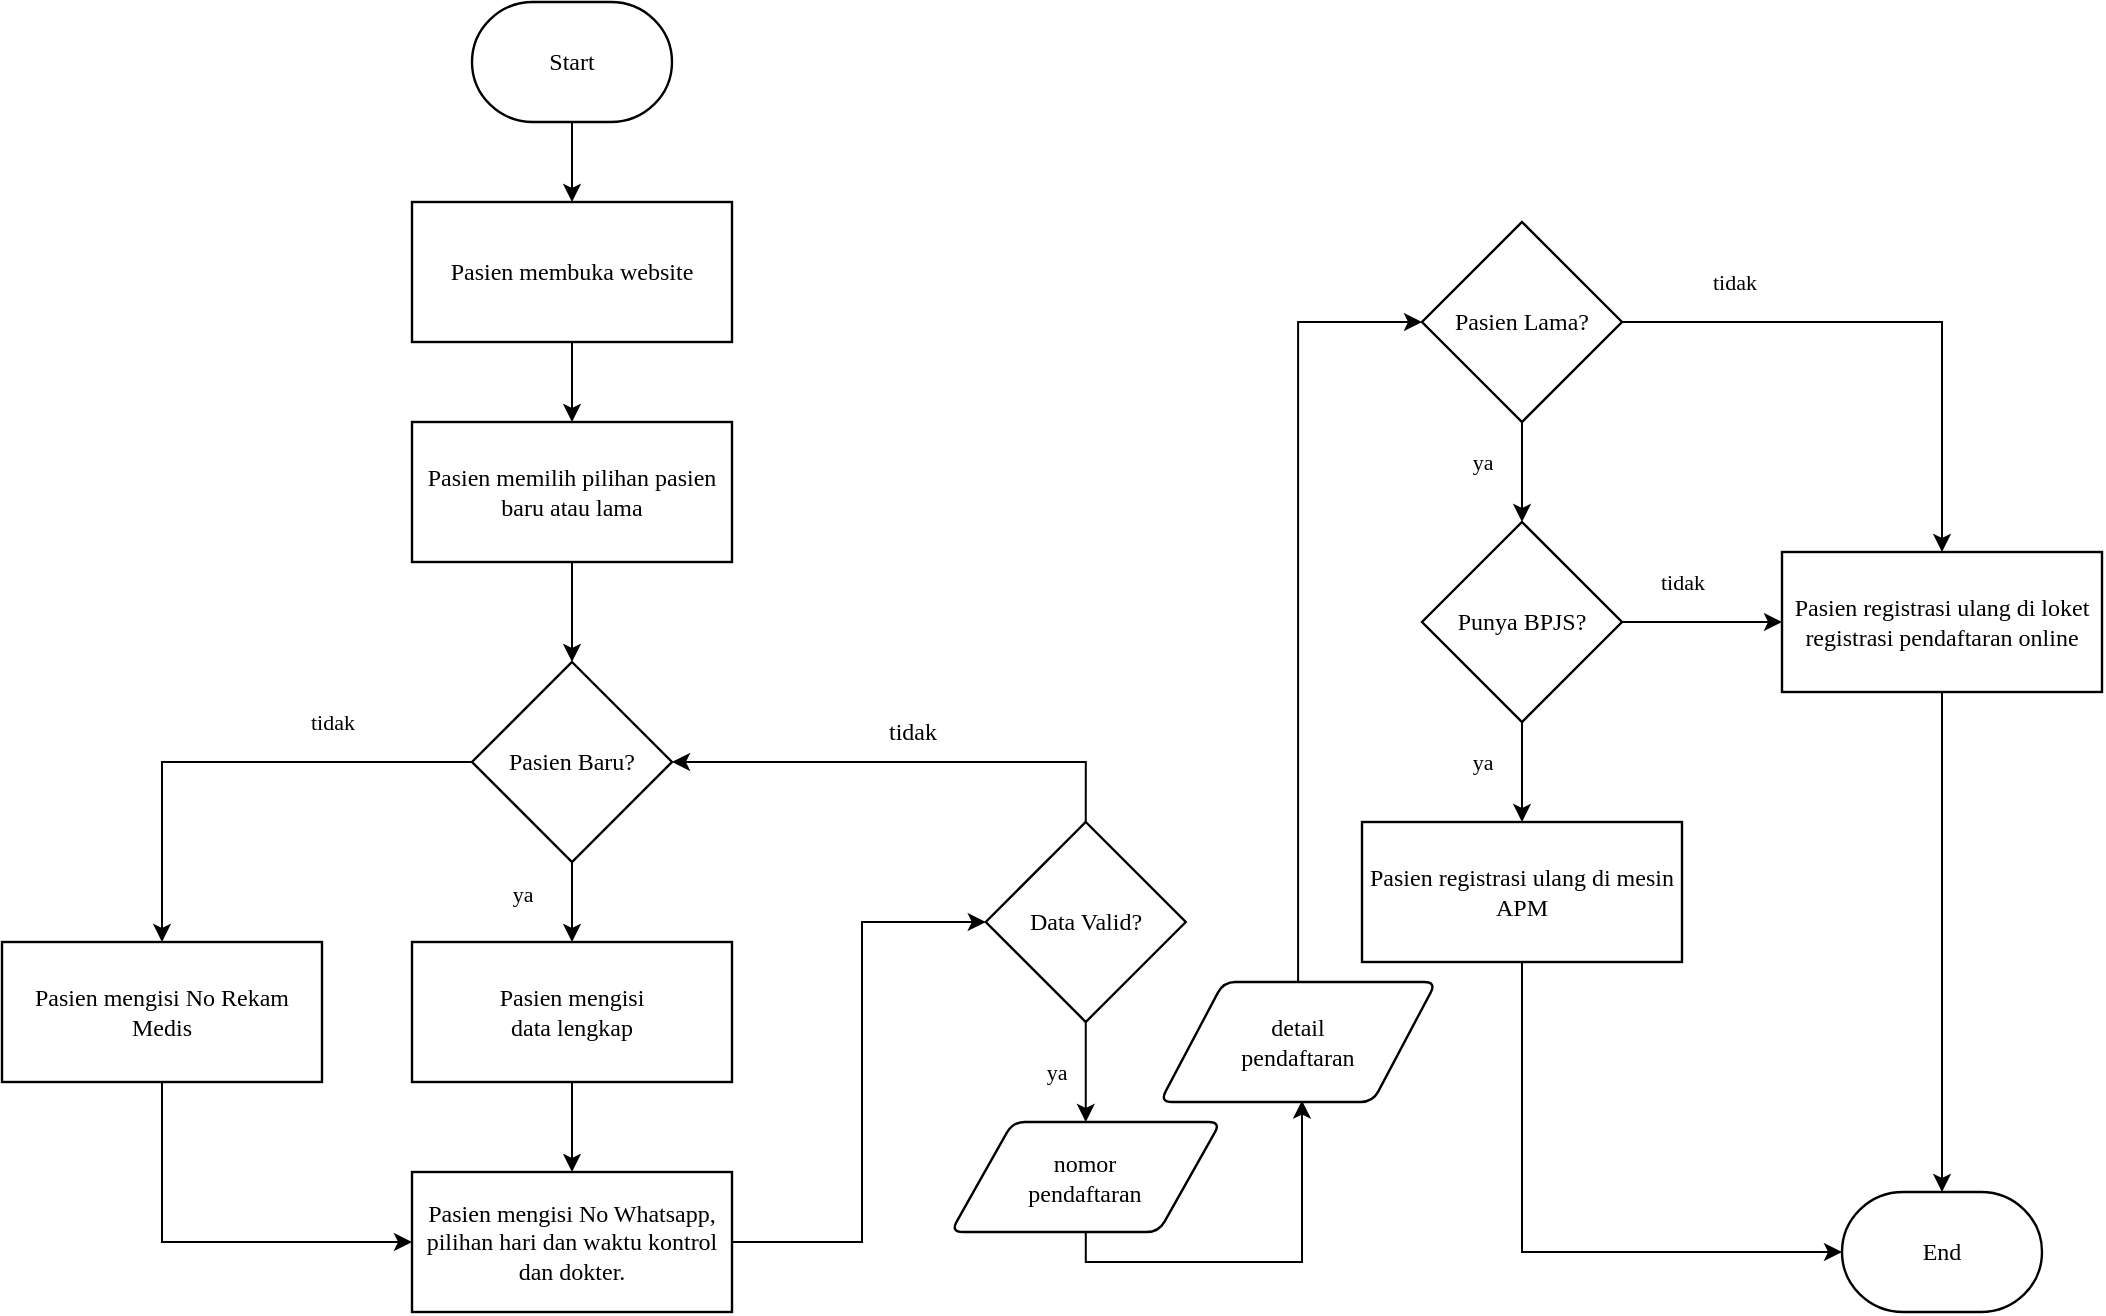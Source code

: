 <mxfile version="23.0.1" type="device">
  <diagram id="C5RBs43oDa-KdzZeNtuy" name="Page-1">
    <mxGraphModel dx="2369" dy="1263" grid="1" gridSize="10" guides="1" tooltips="1" connect="1" arrows="1" fold="1" page="1" pageScale="1" pageWidth="827" pageHeight="1169" math="0" shadow="0">
      <root>
        <mxCell id="WIyWlLk6GJQsqaUBKTNV-0" />
        <mxCell id="WIyWlLk6GJQsqaUBKTNV-1" parent="WIyWlLk6GJQsqaUBKTNV-0" />
        <mxCell id="zNRL3hvFCWsXp410hIXS-46" style="edgeStyle=orthogonalEdgeStyle;rounded=0;orthogonalLoop=1;jettySize=auto;html=1;entryX=0.5;entryY=0;entryDx=0;entryDy=0;" edge="1" parent="WIyWlLk6GJQsqaUBKTNV-1" source="zNRL3hvFCWsXp410hIXS-1" target="zNRL3hvFCWsXp410hIXS-43">
          <mxGeometry relative="1" as="geometry" />
        </mxCell>
        <mxCell id="zNRL3hvFCWsXp410hIXS-1" value="&lt;font style=&quot;font-size: 12px;&quot;&gt;Start&lt;/font&gt;" style="strokeWidth=1.2;html=1;shape=mxgraph.flowchart.terminator;whiteSpace=wrap;fontFamily=Poppins;labelBorderColor=none;labelBackgroundColor=none;fontSource=https%3A%2F%2Ffonts.googleapis.com%2Fcss%3Ffamily%3DPoppins;fontSize=12;fontStyle=0" vertex="1" parent="WIyWlLk6GJQsqaUBKTNV-1">
          <mxGeometry x="345" y="590" width="100" height="60" as="geometry" />
        </mxCell>
        <mxCell id="zNRL3hvFCWsXp410hIXS-2" value="&lt;font&gt;End&lt;/font&gt;" style="strokeWidth=1.2;html=1;shape=mxgraph.flowchart.terminator;whiteSpace=wrap;fontFamily=Poppins;labelBorderColor=none;labelBackgroundColor=none;fontSource=https%3A%2F%2Ffonts.googleapis.com%2Fcss%3Ffamily%3DPoppins;fontStyle=0" vertex="1" parent="WIyWlLk6GJQsqaUBKTNV-1">
          <mxGeometry x="1030" y="1185" width="100" height="60" as="geometry" />
        </mxCell>
        <mxCell id="zNRL3hvFCWsXp410hIXS-3" value="&lt;font&gt;Pasien memilih pilihan pasien baru atau lama&lt;br&gt;&lt;/font&gt;" style="rounded=1;whiteSpace=wrap;html=1;absoluteArcSize=1;arcSize=0;strokeWidth=1.2;strokeColor=default;perimeterSpacing=0;fontFamily=Poppins;labelBorderColor=none;labelBackgroundColor=none;fontSource=https%3A%2F%2Ffonts.googleapis.com%2Fcss%3Ffamily%3DPoppins;fontStyle=0" vertex="1" parent="WIyWlLk6GJQsqaUBKTNV-1">
          <mxGeometry x="315" y="800" width="160" height="70" as="geometry" />
        </mxCell>
        <mxCell id="zNRL3hvFCWsXp410hIXS-4" style="edgeStyle=orthogonalEdgeStyle;rounded=0;orthogonalLoop=1;jettySize=auto;html=1;entryX=0.5;entryY=0;entryDx=0;entryDy=0;fontFamily=Poppins;labelBorderColor=none;labelBackgroundColor=none;fontSource=https%3A%2F%2Ffonts.googleapis.com%2Fcss%3Ffamily%3DPoppins;fontStyle=0" edge="1" parent="WIyWlLk6GJQsqaUBKTNV-1" source="zNRL3hvFCWsXp410hIXS-8" target="zNRL3hvFCWsXp410hIXS-11">
          <mxGeometry relative="1" as="geometry" />
        </mxCell>
        <mxCell id="zNRL3hvFCWsXp410hIXS-5" value="ya" style="edgeLabel;html=1;align=center;verticalAlign=middle;resizable=0;points=[];fontFamily=Poppins;labelBorderColor=none;labelBackgroundColor=none;fontSource=https%3A%2F%2Ffonts.googleapis.com%2Fcss%3Ffamily%3DPoppins;fontStyle=0" vertex="1" connectable="0" parent="zNRL3hvFCWsXp410hIXS-4">
          <mxGeometry x="-0.12" y="-2" relative="1" as="geometry">
            <mxPoint x="-23" y="-2" as="offset" />
          </mxGeometry>
        </mxCell>
        <mxCell id="zNRL3hvFCWsXp410hIXS-6" style="edgeStyle=orthogonalEdgeStyle;rounded=0;orthogonalLoop=1;jettySize=auto;html=1;entryX=0.5;entryY=0;entryDx=0;entryDy=0;exitX=0;exitY=0.5;exitDx=0;exitDy=0;exitPerimeter=0;fontFamily=Poppins;labelBorderColor=none;labelBackgroundColor=none;fontSource=https%3A%2F%2Ffonts.googleapis.com%2Fcss%3Ffamily%3DPoppins;fontStyle=0" edge="1" parent="WIyWlLk6GJQsqaUBKTNV-1" source="zNRL3hvFCWsXp410hIXS-8" target="zNRL3hvFCWsXp410hIXS-13">
          <mxGeometry relative="1" as="geometry">
            <mxPoint x="300" y="1000" as="sourcePoint" />
          </mxGeometry>
        </mxCell>
        <mxCell id="zNRL3hvFCWsXp410hIXS-7" value="tidak" style="edgeLabel;html=1;align=center;verticalAlign=middle;resizable=0;points=[];fontFamily=Poppins;labelBorderColor=none;labelBackgroundColor=none;fontSource=https%3A%2F%2Ffonts.googleapis.com%2Fcss%3Ffamily%3DPoppins;fontStyle=0" vertex="1" connectable="0" parent="zNRL3hvFCWsXp410hIXS-6">
          <mxGeometry x="-0.424" y="1" relative="1" as="geometry">
            <mxPoint y="-21" as="offset" />
          </mxGeometry>
        </mxCell>
        <mxCell id="zNRL3hvFCWsXp410hIXS-8" value="Pasien Baru?" style="strokeWidth=1.2;html=1;shape=mxgraph.flowchart.decision;whiteSpace=wrap;fontFamily=Poppins;labelBorderColor=none;labelBackgroundColor=none;fontSource=https%3A%2F%2Ffonts.googleapis.com%2Fcss%3Ffamily%3DPoppins;fontStyle=0" vertex="1" parent="WIyWlLk6GJQsqaUBKTNV-1">
          <mxGeometry x="345" y="920" width="100" height="100" as="geometry" />
        </mxCell>
        <mxCell id="zNRL3hvFCWsXp410hIXS-9" style="edgeStyle=orthogonalEdgeStyle;rounded=0;orthogonalLoop=1;jettySize=auto;html=1;entryX=0.5;entryY=0;entryDx=0;entryDy=0;entryPerimeter=0;fontFamily=Poppins;labelBorderColor=none;labelBackgroundColor=none;fontSource=https%3A%2F%2Ffonts.googleapis.com%2Fcss%3Ffamily%3DPoppins;fontStyle=0" edge="1" parent="WIyWlLk6GJQsqaUBKTNV-1" source="zNRL3hvFCWsXp410hIXS-3" target="zNRL3hvFCWsXp410hIXS-8">
          <mxGeometry relative="1" as="geometry" />
        </mxCell>
        <mxCell id="zNRL3hvFCWsXp410hIXS-10" style="edgeStyle=orthogonalEdgeStyle;rounded=0;orthogonalLoop=1;jettySize=auto;html=1;entryX=0.5;entryY=0;entryDx=0;entryDy=0;fontFamily=Poppins;labelBorderColor=none;labelBackgroundColor=none;fontSource=https%3A%2F%2Ffonts.googleapis.com%2Fcss%3Ffamily%3DPoppins;fontStyle=0" edge="1" parent="WIyWlLk6GJQsqaUBKTNV-1" source="zNRL3hvFCWsXp410hIXS-11" target="zNRL3hvFCWsXp410hIXS-14">
          <mxGeometry relative="1" as="geometry" />
        </mxCell>
        <mxCell id="zNRL3hvFCWsXp410hIXS-11" value="&lt;font&gt;Pasien mengisi &lt;br&gt;data lengkap&lt;/font&gt;" style="rounded=1;whiteSpace=wrap;html=1;absoluteArcSize=1;arcSize=0;strokeWidth=1.2;strokeColor=default;perimeterSpacing=0;fontFamily=Poppins;labelBorderColor=none;labelBackgroundColor=none;fontSource=https%3A%2F%2Ffonts.googleapis.com%2Fcss%3Ffamily%3DPoppins;fontStyle=0" vertex="1" parent="WIyWlLk6GJQsqaUBKTNV-1">
          <mxGeometry x="315" y="1060" width="160" height="70" as="geometry" />
        </mxCell>
        <mxCell id="zNRL3hvFCWsXp410hIXS-12" style="edgeStyle=orthogonalEdgeStyle;rounded=0;orthogonalLoop=1;jettySize=auto;html=1;entryX=0;entryY=0.5;entryDx=0;entryDy=0;exitX=0.5;exitY=1;exitDx=0;exitDy=0;fontFamily=Poppins;labelBorderColor=none;labelBackgroundColor=none;fontSource=https%3A%2F%2Ffonts.googleapis.com%2Fcss%3Ffamily%3DPoppins;fontStyle=0" edge="1" parent="WIyWlLk6GJQsqaUBKTNV-1" source="zNRL3hvFCWsXp410hIXS-13" target="zNRL3hvFCWsXp410hIXS-14">
          <mxGeometry relative="1" as="geometry" />
        </mxCell>
        <mxCell id="zNRL3hvFCWsXp410hIXS-13" value="&lt;font&gt;Pasien mengisi No Rekam Medis&lt;br&gt;&lt;/font&gt;" style="rounded=1;whiteSpace=wrap;html=1;absoluteArcSize=1;arcSize=0;strokeWidth=1.2;strokeColor=default;perimeterSpacing=0;fontFamily=Poppins;labelBorderColor=none;labelBackgroundColor=none;fontSource=https%3A%2F%2Ffonts.googleapis.com%2Fcss%3Ffamily%3DPoppins;fontStyle=0" vertex="1" parent="WIyWlLk6GJQsqaUBKTNV-1">
          <mxGeometry x="110" y="1060" width="160" height="70" as="geometry" />
        </mxCell>
        <mxCell id="zNRL3hvFCWsXp410hIXS-14" value="&lt;font&gt;Pasien mengisi No Whatsapp, pilihan hari dan waktu kontrol&lt;br&gt;dan dokter.&lt;br&gt;&lt;/font&gt;" style="rounded=1;whiteSpace=wrap;html=1;absoluteArcSize=1;arcSize=0;strokeWidth=1.2;strokeColor=default;perimeterSpacing=0;fontFamily=Poppins;labelBorderColor=none;labelBackgroundColor=none;fontSource=https%3A%2F%2Ffonts.googleapis.com%2Fcss%3Ffamily%3DPoppins;fontStyle=0" vertex="1" parent="WIyWlLk6GJQsqaUBKTNV-1">
          <mxGeometry x="315" y="1175" width="160" height="70" as="geometry" />
        </mxCell>
        <mxCell id="zNRL3hvFCWsXp410hIXS-15" style="edgeStyle=orthogonalEdgeStyle;rounded=0;orthogonalLoop=1;jettySize=auto;html=1;entryX=0.5;entryY=0;entryDx=0;entryDy=0;fontFamily=Poppins;labelBorderColor=none;labelBackgroundColor=none;fontSource=https%3A%2F%2Ffonts.googleapis.com%2Fcss%3Ffamily%3DPoppins;fontStyle=0" edge="1" parent="WIyWlLk6GJQsqaUBKTNV-1" source="zNRL3hvFCWsXp410hIXS-17" target="zNRL3hvFCWsXp410hIXS-19">
          <mxGeometry relative="1" as="geometry" />
        </mxCell>
        <mxCell id="zNRL3hvFCWsXp410hIXS-16" value="&lt;div&gt;ya&lt;/div&gt;" style="edgeLabel;html=1;align=center;verticalAlign=middle;resizable=0;points=[];fontFamily=Poppins;labelBorderColor=none;labelBackgroundColor=none;fontSource=https%3A%2F%2Ffonts.googleapis.com%2Fcss%3Ffamily%3DPoppins;fontStyle=0" vertex="1" connectable="0" parent="zNRL3hvFCWsXp410hIXS-15">
          <mxGeometry x="-0.541" y="2" relative="1" as="geometry">
            <mxPoint x="-17" y="13" as="offset" />
          </mxGeometry>
        </mxCell>
        <mxCell id="zNRL3hvFCWsXp410hIXS-17" value="Data Valid?" style="strokeWidth=1.2;html=1;shape=mxgraph.flowchart.decision;whiteSpace=wrap;fontFamily=Poppins;labelBorderColor=none;labelBackgroundColor=none;fontSource=https%3A%2F%2Ffonts.googleapis.com%2Fcss%3Ffamily%3DPoppins;fontStyle=0" vertex="1" parent="WIyWlLk6GJQsqaUBKTNV-1">
          <mxGeometry x="601.88" y="1000" width="100" height="100" as="geometry" />
        </mxCell>
        <mxCell id="zNRL3hvFCWsXp410hIXS-19" value="&lt;font&gt;nomor&lt;br&gt;pendaftaran&lt;/font&gt;" style="shape=parallelogram;html=1;strokeWidth=1.2;perimeter=parallelogramPerimeter;whiteSpace=wrap;rounded=1;arcSize=12;size=0.23;spacing=10;spacingLeft=30;spacingRight=30;fontFamily=Poppins;labelBorderColor=none;labelBackgroundColor=none;fontSource=https%3A%2F%2Ffonts.googleapis.com%2Fcss%3Ffamily%3DPoppins;fontStyle=0" vertex="1" parent="WIyWlLk6GJQsqaUBKTNV-1">
          <mxGeometry x="584.39" y="1150" width="134.99" height="55" as="geometry" />
        </mxCell>
        <mxCell id="zNRL3hvFCWsXp410hIXS-20" style="edgeStyle=orthogonalEdgeStyle;rounded=0;orthogonalLoop=1;jettySize=auto;html=1;entryX=0;entryY=0.5;entryDx=0;entryDy=0;entryPerimeter=0;fontFamily=Poppins;labelBorderColor=none;labelBackgroundColor=none;fontSource=https%3A%2F%2Ffonts.googleapis.com%2Fcss%3Ffamily%3DPoppins;fontStyle=0" edge="1" parent="WIyWlLk6GJQsqaUBKTNV-1" source="zNRL3hvFCWsXp410hIXS-14" target="zNRL3hvFCWsXp410hIXS-17">
          <mxGeometry relative="1" as="geometry">
            <Array as="points">
              <mxPoint x="540" y="1210" />
              <mxPoint x="540" y="1050" />
            </Array>
          </mxGeometry>
        </mxCell>
        <mxCell id="zNRL3hvFCWsXp410hIXS-21" style="edgeStyle=orthogonalEdgeStyle;rounded=0;orthogonalLoop=1;jettySize=auto;html=1;entryX=1;entryY=0.5;entryDx=0;entryDy=0;entryPerimeter=0;exitX=0.5;exitY=0;exitDx=0;exitDy=0;exitPerimeter=0;fontFamily=Poppins;labelBorderColor=none;labelBackgroundColor=none;fontSource=https%3A%2F%2Ffonts.googleapis.com%2Fcss%3Ffamily%3DPoppins;fontStyle=0" edge="1" parent="WIyWlLk6GJQsqaUBKTNV-1" source="zNRL3hvFCWsXp410hIXS-17" target="zNRL3hvFCWsXp410hIXS-8">
          <mxGeometry relative="1" as="geometry">
            <mxPoint x="610" y="990" as="sourcePoint" />
            <mxPoint x="400" y="890" as="targetPoint" />
            <Array as="points">
              <mxPoint x="652" y="970" />
            </Array>
          </mxGeometry>
        </mxCell>
        <mxCell id="zNRL3hvFCWsXp410hIXS-22" value="tidak" style="text;html=1;align=center;verticalAlign=middle;resizable=0;points=[];autosize=1;strokeColor=none;fillColor=none;fontFamily=Poppins;labelBorderColor=none;labelBackgroundColor=none;fontSource=https%3A%2F%2Ffonts.googleapis.com%2Fcss%3Ffamily%3DPoppins;fontStyle=0" vertex="1" parent="WIyWlLk6GJQsqaUBKTNV-1">
          <mxGeometry x="540" y="940" width="50" height="30" as="geometry" />
        </mxCell>
        <mxCell id="zNRL3hvFCWsXp410hIXS-27" value="&lt;font&gt;Pasien registrasi ulang di mesin APM&lt;br&gt;&lt;/font&gt;" style="rounded=1;whiteSpace=wrap;html=1;absoluteArcSize=1;arcSize=0;strokeWidth=1.2;strokeColor=default;perimeterSpacing=0;fontFamily=Poppins;labelBorderColor=none;labelBackgroundColor=none;fontSource=https%3A%2F%2Ffonts.googleapis.com%2Fcss%3Ffamily%3DPoppins;fontStyle=0" vertex="1" parent="WIyWlLk6GJQsqaUBKTNV-1">
          <mxGeometry x="790" y="1000" width="160" height="70" as="geometry" />
        </mxCell>
        <mxCell id="zNRL3hvFCWsXp410hIXS-28" value="&lt;font&gt;Pasien registrasi ulang di loket registrasi pendaftaran online&lt;br&gt;&lt;/font&gt;" style="rounded=1;whiteSpace=wrap;html=1;absoluteArcSize=1;arcSize=0;strokeWidth=1.2;strokeColor=default;perimeterSpacing=0;fontFamily=Poppins;labelBorderColor=none;labelBackgroundColor=none;fontSource=https%3A%2F%2Ffonts.googleapis.com%2Fcss%3Ffamily%3DPoppins;fontStyle=0" vertex="1" parent="WIyWlLk6GJQsqaUBKTNV-1">
          <mxGeometry x="1000" y="865" width="160" height="70" as="geometry" />
        </mxCell>
        <mxCell id="zNRL3hvFCWsXp410hIXS-30" style="edgeStyle=orthogonalEdgeStyle;rounded=0;orthogonalLoop=1;jettySize=auto;html=1;entryX=0.5;entryY=0;entryDx=0;entryDy=0;entryPerimeter=0;fontFamily=Poppins;labelBorderColor=none;labelBackgroundColor=none;fontSource=https%3A%2F%2Ffonts.googleapis.com%2Fcss%3Ffamily%3DPoppins;fontStyle=0" edge="1" parent="WIyWlLk6GJQsqaUBKTNV-1" source="zNRL3hvFCWsXp410hIXS-28" target="zNRL3hvFCWsXp410hIXS-2">
          <mxGeometry relative="1" as="geometry" />
        </mxCell>
        <mxCell id="zNRL3hvFCWsXp410hIXS-31" style="edgeStyle=orthogonalEdgeStyle;rounded=0;orthogonalLoop=1;jettySize=auto;html=1;entryX=0;entryY=0.5;entryDx=0;entryDy=0;entryPerimeter=0;fontFamily=Poppins;labelBorderColor=none;labelBackgroundColor=none;fontSource=https%3A%2F%2Ffonts.googleapis.com%2Fcss%3Ffamily%3DPoppins;fontStyle=0" edge="1" parent="WIyWlLk6GJQsqaUBKTNV-1" source="zNRL3hvFCWsXp410hIXS-27" target="zNRL3hvFCWsXp410hIXS-2">
          <mxGeometry relative="1" as="geometry">
            <Array as="points">
              <mxPoint x="870" y="1215" />
            </Array>
          </mxGeometry>
        </mxCell>
        <mxCell id="zNRL3hvFCWsXp410hIXS-33" value="" style="edgeStyle=orthogonalEdgeStyle;rounded=0;orthogonalLoop=1;jettySize=auto;html=1;entryX=0.515;entryY=0.988;entryDx=0;entryDy=0;fontFamily=Poppins;labelBorderColor=none;labelBackgroundColor=none;fontSource=https%3A%2F%2Ffonts.googleapis.com%2Fcss%3Ffamily%3DPoppins;fontStyle=0;entryPerimeter=0;" edge="1" parent="WIyWlLk6GJQsqaUBKTNV-1" source="zNRL3hvFCWsXp410hIXS-19" target="zNRL3hvFCWsXp410hIXS-48">
          <mxGeometry relative="1" as="geometry">
            <mxPoint x="900" y="880" as="targetPoint" />
            <Array as="points">
              <mxPoint x="652" y="1220" />
              <mxPoint x="760" y="1220" />
              <mxPoint x="760" y="1139" />
            </Array>
            <mxPoint x="728" y="1220" as="sourcePoint" />
          </mxGeometry>
        </mxCell>
        <mxCell id="zNRL3hvFCWsXp410hIXS-35" style="edgeStyle=orthogonalEdgeStyle;rounded=0;orthogonalLoop=1;jettySize=auto;html=1;entryX=0.5;entryY=0;entryDx=0;entryDy=0;fontFamily=Poppins;fontSource=https%3A%2F%2Ffonts.googleapis.com%2Fcss%3Ffamily%3DPoppins;" edge="1" parent="WIyWlLk6GJQsqaUBKTNV-1" source="zNRL3hvFCWsXp410hIXS-26" target="zNRL3hvFCWsXp410hIXS-27">
          <mxGeometry relative="1" as="geometry" />
        </mxCell>
        <mxCell id="zNRL3hvFCWsXp410hIXS-37" style="edgeStyle=orthogonalEdgeStyle;rounded=0;orthogonalLoop=1;jettySize=auto;html=1;entryX=0.5;entryY=0;entryDx=0;entryDy=0;fontFamily=Poppins;fontSource=https%3A%2F%2Ffonts.googleapis.com%2Fcss%3Ffamily%3DPoppins;" edge="1" parent="WIyWlLk6GJQsqaUBKTNV-1" source="zNRL3hvFCWsXp410hIXS-32" target="zNRL3hvFCWsXp410hIXS-28">
          <mxGeometry relative="1" as="geometry" />
        </mxCell>
        <mxCell id="zNRL3hvFCWsXp410hIXS-38" value="tidak" style="edgeLabel;html=1;align=center;verticalAlign=middle;resizable=0;points=[];fontFamily=Poppins;fontSource=https%3A%2F%2Ffonts.googleapis.com%2Fcss%3Ffamily%3DPoppins;" vertex="1" connectable="0" parent="zNRL3hvFCWsXp410hIXS-37">
          <mxGeometry x="-0.608" relative="1" as="geometry">
            <mxPoint x="2" y="-20" as="offset" />
          </mxGeometry>
        </mxCell>
        <mxCell id="zNRL3hvFCWsXp410hIXS-39" value="ya" style="edgeLabel;html=1;align=center;verticalAlign=middle;resizable=0;points=[];fontFamily=Poppins;fontSource=https%3A%2F%2Ffonts.googleapis.com%2Fcss%3Ffamily%3DPoppins;" vertex="1" connectable="0" parent="zNRL3hvFCWsXp410hIXS-37">
          <mxGeometry x="-0.608" relative="1" as="geometry">
            <mxPoint x="-124" y="70" as="offset" />
          </mxGeometry>
        </mxCell>
        <mxCell id="zNRL3hvFCWsXp410hIXS-40" value="ya" style="edgeLabel;html=1;align=center;verticalAlign=middle;resizable=0;points=[];fontFamily=Poppins;fontSource=https%3A%2F%2Ffonts.googleapis.com%2Fcss%3Ffamily%3DPoppins;" vertex="1" connectable="0" parent="zNRL3hvFCWsXp410hIXS-37">
          <mxGeometry x="-0.608" relative="1" as="geometry">
            <mxPoint x="-124" y="220" as="offset" />
          </mxGeometry>
        </mxCell>
        <mxCell id="zNRL3hvFCWsXp410hIXS-42" value="tidak" style="edgeLabel;html=1;align=center;verticalAlign=middle;resizable=0;points=[];fontFamily=Poppins;fontSource=https%3A%2F%2Ffonts.googleapis.com%2Fcss%3Ffamily%3DPoppins;" vertex="1" connectable="0" parent="zNRL3hvFCWsXp410hIXS-37">
          <mxGeometry x="-0.608" relative="1" as="geometry">
            <mxPoint x="-24" y="130" as="offset" />
          </mxGeometry>
        </mxCell>
        <mxCell id="zNRL3hvFCWsXp410hIXS-32" value="Pasien Lama?" style="strokeWidth=1.2;html=1;shape=mxgraph.flowchart.decision;whiteSpace=wrap;fontFamily=Poppins;labelBorderColor=none;labelBackgroundColor=none;fontSource=https%3A%2F%2Ffonts.googleapis.com%2Fcss%3Ffamily%3DPoppins;fontStyle=0" vertex="1" parent="WIyWlLk6GJQsqaUBKTNV-1">
          <mxGeometry x="820" y="700" width="100" height="100" as="geometry" />
        </mxCell>
        <mxCell id="zNRL3hvFCWsXp410hIXS-36" value="" style="edgeStyle=orthogonalEdgeStyle;rounded=0;orthogonalLoop=1;jettySize=auto;html=1;entryX=0.5;entryY=0;entryDx=0;entryDy=0;fontFamily=Poppins;fontSource=https%3A%2F%2Ffonts.googleapis.com%2Fcss%3Ffamily%3DPoppins;" edge="1" parent="WIyWlLk6GJQsqaUBKTNV-1" source="zNRL3hvFCWsXp410hIXS-32" target="zNRL3hvFCWsXp410hIXS-26">
          <mxGeometry relative="1" as="geometry">
            <mxPoint x="870" y="830" as="sourcePoint" />
            <mxPoint x="870" y="1000" as="targetPoint" />
          </mxGeometry>
        </mxCell>
        <mxCell id="zNRL3hvFCWsXp410hIXS-41" style="edgeStyle=orthogonalEdgeStyle;rounded=0;orthogonalLoop=1;jettySize=auto;html=1;entryX=0;entryY=0.5;entryDx=0;entryDy=0;fontFamily=Poppins;fontSource=https%3A%2F%2Ffonts.googleapis.com%2Fcss%3Ffamily%3DPoppins;" edge="1" parent="WIyWlLk6GJQsqaUBKTNV-1" source="zNRL3hvFCWsXp410hIXS-26" target="zNRL3hvFCWsXp410hIXS-28">
          <mxGeometry relative="1" as="geometry" />
        </mxCell>
        <mxCell id="zNRL3hvFCWsXp410hIXS-26" value="Punya BPJS?" style="strokeWidth=1.2;html=1;shape=mxgraph.flowchart.decision;whiteSpace=wrap;fontFamily=Poppins;labelBorderColor=none;labelBackgroundColor=none;fontSource=https%3A%2F%2Ffonts.googleapis.com%2Fcss%3Ffamily%3DPoppins;fontStyle=0" vertex="1" parent="WIyWlLk6GJQsqaUBKTNV-1">
          <mxGeometry x="820" y="850" width="100" height="100" as="geometry" />
        </mxCell>
        <mxCell id="zNRL3hvFCWsXp410hIXS-47" style="edgeStyle=orthogonalEdgeStyle;rounded=0;orthogonalLoop=1;jettySize=auto;html=1;entryX=0.5;entryY=0;entryDx=0;entryDy=0;" edge="1" parent="WIyWlLk6GJQsqaUBKTNV-1" source="zNRL3hvFCWsXp410hIXS-43" target="zNRL3hvFCWsXp410hIXS-3">
          <mxGeometry relative="1" as="geometry" />
        </mxCell>
        <mxCell id="zNRL3hvFCWsXp410hIXS-43" value="&lt;font&gt;Pasien membuka website&lt;br&gt;&lt;/font&gt;" style="rounded=1;whiteSpace=wrap;html=1;absoluteArcSize=1;arcSize=0;strokeWidth=1.2;strokeColor=default;perimeterSpacing=0;fontFamily=Poppins;labelBorderColor=none;labelBackgroundColor=none;fontSource=https%3A%2F%2Ffonts.googleapis.com%2Fcss%3Ffamily%3DPoppins;fontStyle=0" vertex="1" parent="WIyWlLk6GJQsqaUBKTNV-1">
          <mxGeometry x="315" y="690" width="160" height="70" as="geometry" />
        </mxCell>
        <mxCell id="zNRL3hvFCWsXp410hIXS-48" value="&lt;font&gt;detail pendaftaran &lt;/font&gt;" style="shape=parallelogram;html=1;strokeWidth=1.2;perimeter=parallelogramPerimeter;whiteSpace=wrap;rounded=1;arcSize=12;size=0.23;spacing=10;spacingLeft=30;spacingRight=30;fontFamily=Poppins;labelBorderColor=none;labelBackgroundColor=none;fontSource=https%3A%2F%2Ffonts.googleapis.com%2Fcss%3Ffamily%3DPoppins;fontStyle=0" vertex="1" parent="WIyWlLk6GJQsqaUBKTNV-1">
          <mxGeometry x="689" y="1080" width="138.12" height="60" as="geometry" />
        </mxCell>
        <mxCell id="zNRL3hvFCWsXp410hIXS-50" style="edgeStyle=orthogonalEdgeStyle;rounded=0;orthogonalLoop=1;jettySize=auto;html=1;entryX=0;entryY=0.5;entryDx=0;entryDy=0;entryPerimeter=0;" edge="1" parent="WIyWlLk6GJQsqaUBKTNV-1" source="zNRL3hvFCWsXp410hIXS-48" target="zNRL3hvFCWsXp410hIXS-32">
          <mxGeometry relative="1" as="geometry" />
        </mxCell>
      </root>
    </mxGraphModel>
  </diagram>
</mxfile>
